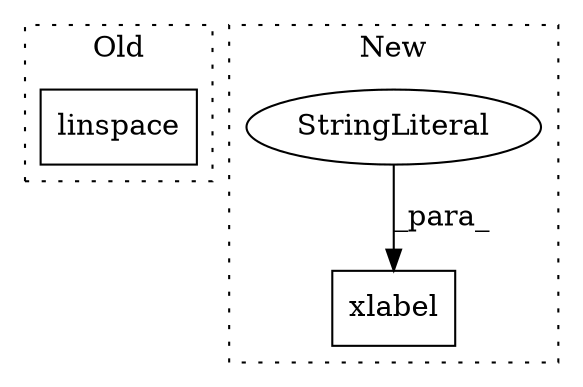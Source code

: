 digraph G {
subgraph cluster0 {
1 [label="linspace" a="32" s="394,414" l="9,1" shape="box"];
label = "Old";
style="dotted";
}
subgraph cluster1 {
2 [label="xlabel" a="32" s="678,696" l="7,1" shape="box"];
3 [label="StringLiteral" a="45" s="685" l="11" shape="ellipse"];
label = "New";
style="dotted";
}
3 -> 2 [label="_para_"];
}
